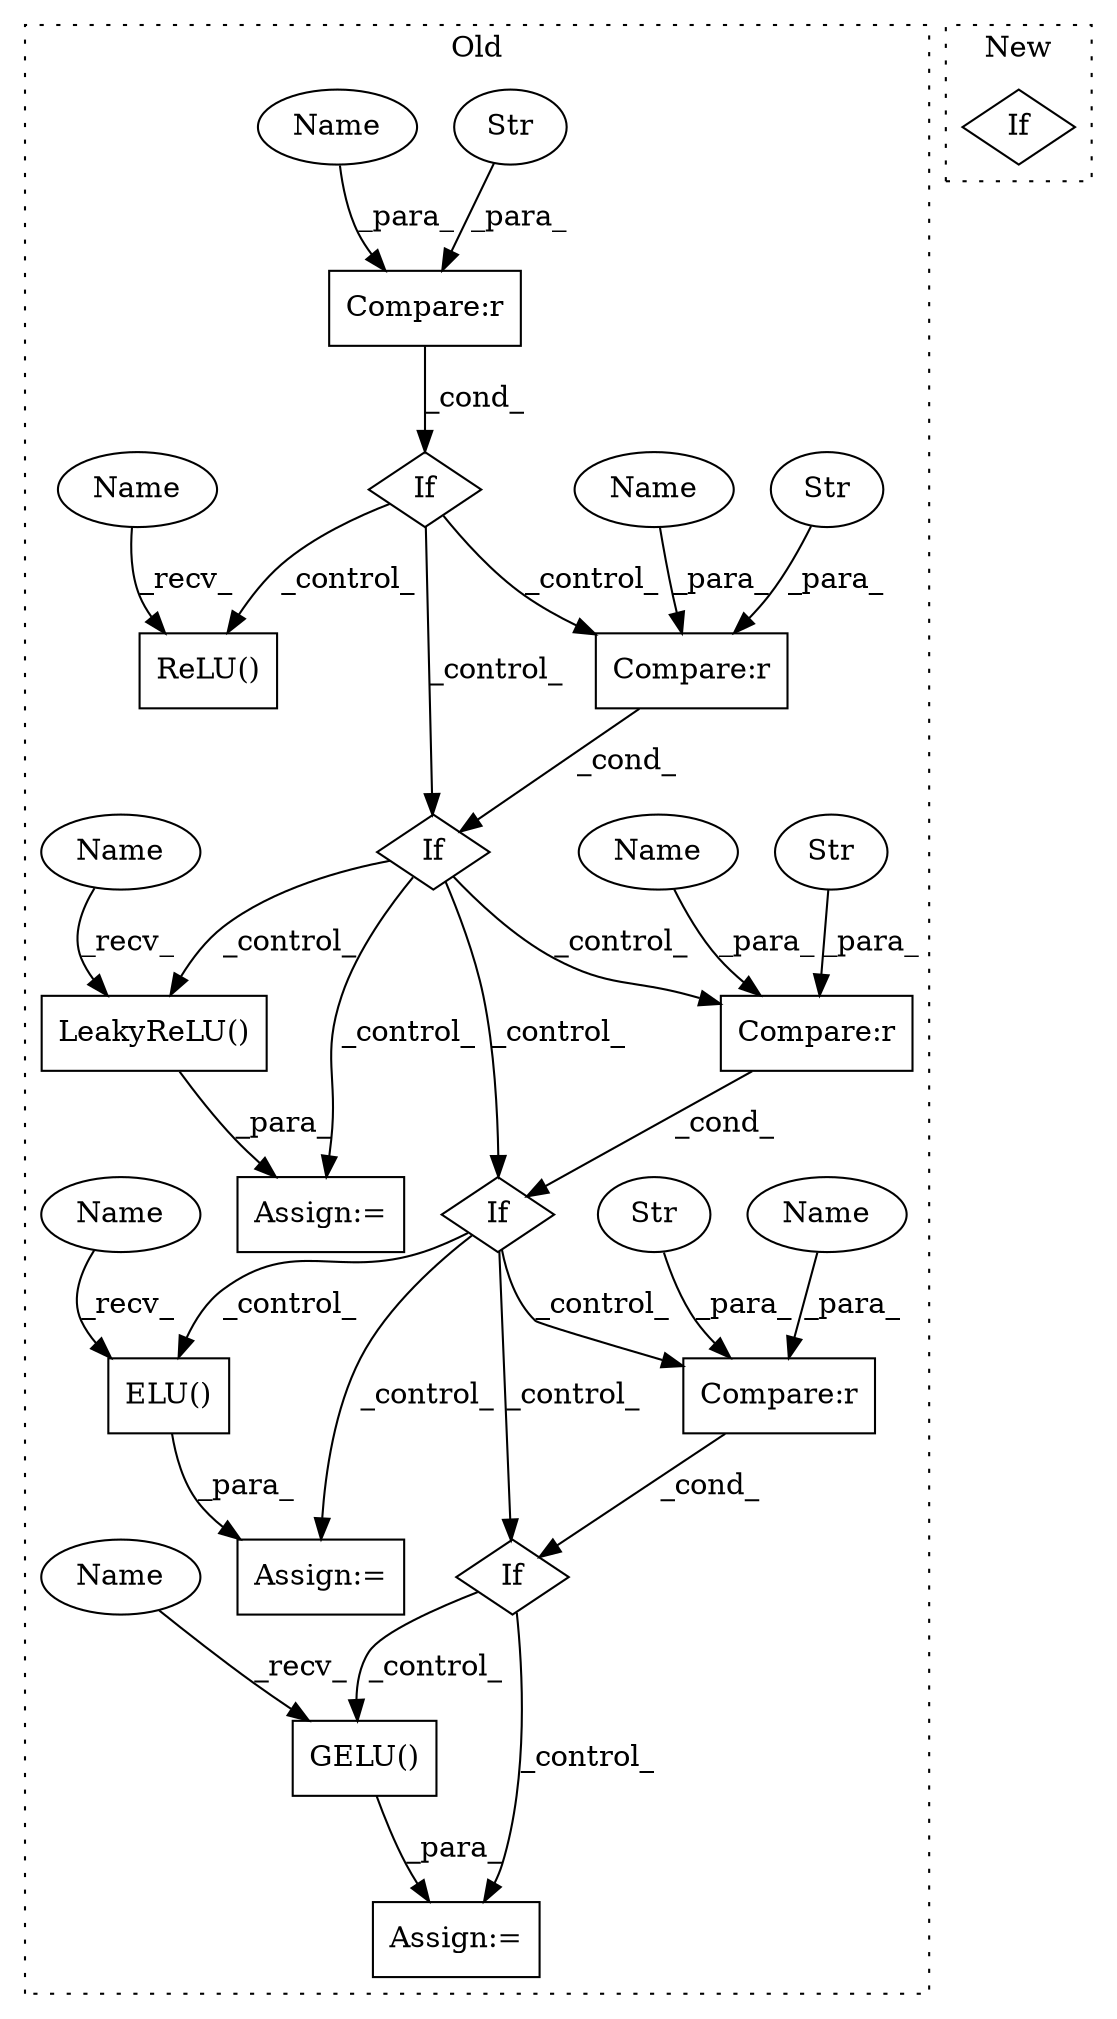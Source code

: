 digraph G {
subgraph cluster0 {
1 [label="GELU()" a="75" s="5778" l="9" shape="box"];
3 [label="If" a="96" s="5723,5746" l="0,14" shape="diamond"];
4 [label="ELU()" a="75" s="5678" l="31" shape="box"];
5 [label="If" a="96" s="5503,5532" l="0,14" shape="diamond"];
6 [label="Compare:r" a="40" s="5723" l="23" shape="box"];
7 [label="If" a="96" s="5624,5646" l="0,14" shape="diamond"];
8 [label="Str" a="66" s="5740" l="6" shape="ellipse"];
9 [label="If" a="96" s="5410,5436" l="3,14" shape="diamond"];
10 [label="Compare:r" a="40" s="5413" l="23" shape="box"];
11 [label="Str" a="66" s="5430" l="6" shape="ellipse"];
12 [label="Compare:r" a="40" s="5503" l="29" shape="box"];
13 [label="Str" a="66" s="5520" l="12" shape="ellipse"];
14 [label="Compare:r" a="40" s="5624" l="22" shape="box"];
15 [label="Str" a="66" s="5641" l="5" shape="ellipse"];
16 [label="ReLU()" a="75" s="5468" l="21" shape="box"];
17 [label="Assign:=" a="68" s="5675" l="3" shape="box"];
18 [label="Assign:=" a="68" s="5561" l="3" shape="box"];
19 [label="LeakyReLU()" a="75" s="5564" l="46" shape="box"];
20 [label="Assign:=" a="68" s="5775" l="3" shape="box"];
21 [label="Name" a="87" s="5503" l="13" shape="ellipse"];
22 [label="Name" a="87" s="5723" l="13" shape="ellipse"];
23 [label="Name" a="87" s="5413" l="13" shape="ellipse"];
24 [label="Name" a="87" s="5624" l="13" shape="ellipse"];
25 [label="Name" a="87" s="5468" l="2" shape="ellipse"];
26 [label="Name" a="87" s="5564" l="2" shape="ellipse"];
27 [label="Name" a="87" s="5678" l="2" shape="ellipse"];
28 [label="Name" a="87" s="5778" l="2" shape="ellipse"];
label = "Old";
style="dotted";
}
subgraph cluster1 {
2 [label="If" a="96" s="4440,4457" l="3,14" shape="diamond"];
label = "New";
style="dotted";
}
1 -> 20 [label="_para_"];
3 -> 20 [label="_control_"];
3 -> 1 [label="_control_"];
4 -> 17 [label="_para_"];
5 -> 18 [label="_control_"];
5 -> 7 [label="_control_"];
5 -> 19 [label="_control_"];
5 -> 14 [label="_control_"];
6 -> 3 [label="_cond_"];
7 -> 3 [label="_control_"];
7 -> 6 [label="_control_"];
7 -> 17 [label="_control_"];
7 -> 4 [label="_control_"];
8 -> 6 [label="_para_"];
9 -> 12 [label="_control_"];
9 -> 16 [label="_control_"];
9 -> 5 [label="_control_"];
10 -> 9 [label="_cond_"];
11 -> 10 [label="_para_"];
12 -> 5 [label="_cond_"];
13 -> 12 [label="_para_"];
14 -> 7 [label="_cond_"];
15 -> 14 [label="_para_"];
19 -> 18 [label="_para_"];
21 -> 12 [label="_para_"];
22 -> 6 [label="_para_"];
23 -> 10 [label="_para_"];
24 -> 14 [label="_para_"];
25 -> 16 [label="_recv_"];
26 -> 19 [label="_recv_"];
27 -> 4 [label="_recv_"];
28 -> 1 [label="_recv_"];
}
